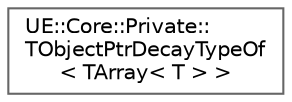 digraph "Graphical Class Hierarchy"
{
 // INTERACTIVE_SVG=YES
 // LATEX_PDF_SIZE
  bgcolor="transparent";
  edge [fontname=Helvetica,fontsize=10,labelfontname=Helvetica,labelfontsize=10];
  node [fontname=Helvetica,fontsize=10,shape=box,height=0.2,width=0.4];
  rankdir="LR";
  Node0 [id="Node000000",label="UE::Core::Private::\lTObjectPtrDecayTypeOf\l\< TArray\< T \> \>",height=0.2,width=0.4,color="grey40", fillcolor="white", style="filled",URL="$dc/da1/structUE_1_1Core_1_1Private_1_1TObjectPtrDecayTypeOf_3_01TArray_3_01T_01_4_01_4.html",tooltip=" "];
}
